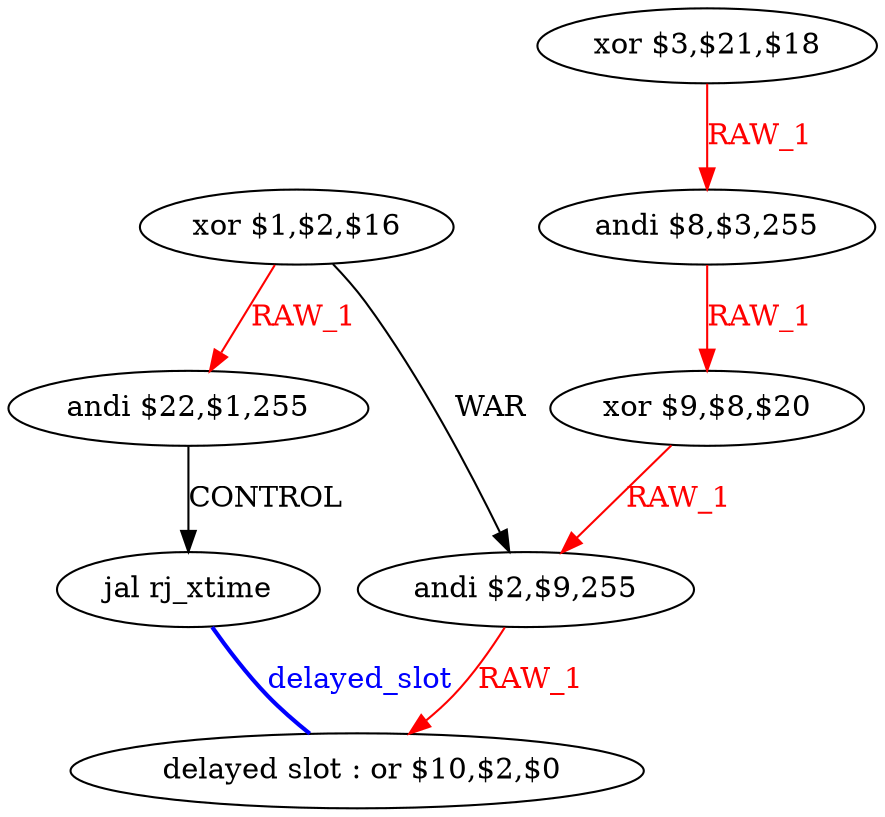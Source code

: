 digraph G1 {
node [shape = ellipse];
i7 [label = " delayed slot : or $10,$2,$0"] ;
i6 ->  i7 [style = bold, dir= none, fontcolor = blue, color = blue, label= "delayed_slot"];
i6 [label = "jal rj_xtime"] ;
i0 [label = "xor $1,$2,$16"] ;
i0 ->  i1 [color = red, fontcolor = red, label= "RAW_1"];
i0 ->  i5 [label= "WAR"];
i1 [label = "andi $22,$1,255"] ;
i1 ->  i6 [label= "CONTROL"];
i5 [label = "andi $2,$9,255"] ;
i5 ->  i7 [color = red, fontcolor = red, label= "RAW_1"];
i2 [label = "xor $3,$21,$18"] ;
i2 ->  i3 [color = red, fontcolor = red, label= "RAW_1"];
i3 [label = "andi $8,$3,255"] ;
i3 ->  i4 [color = red, fontcolor = red, label= "RAW_1"];
i4 [label = "xor $9,$8,$20"] ;
i4 ->  i5 [color = red, fontcolor = red, label= "RAW_1"];
}
